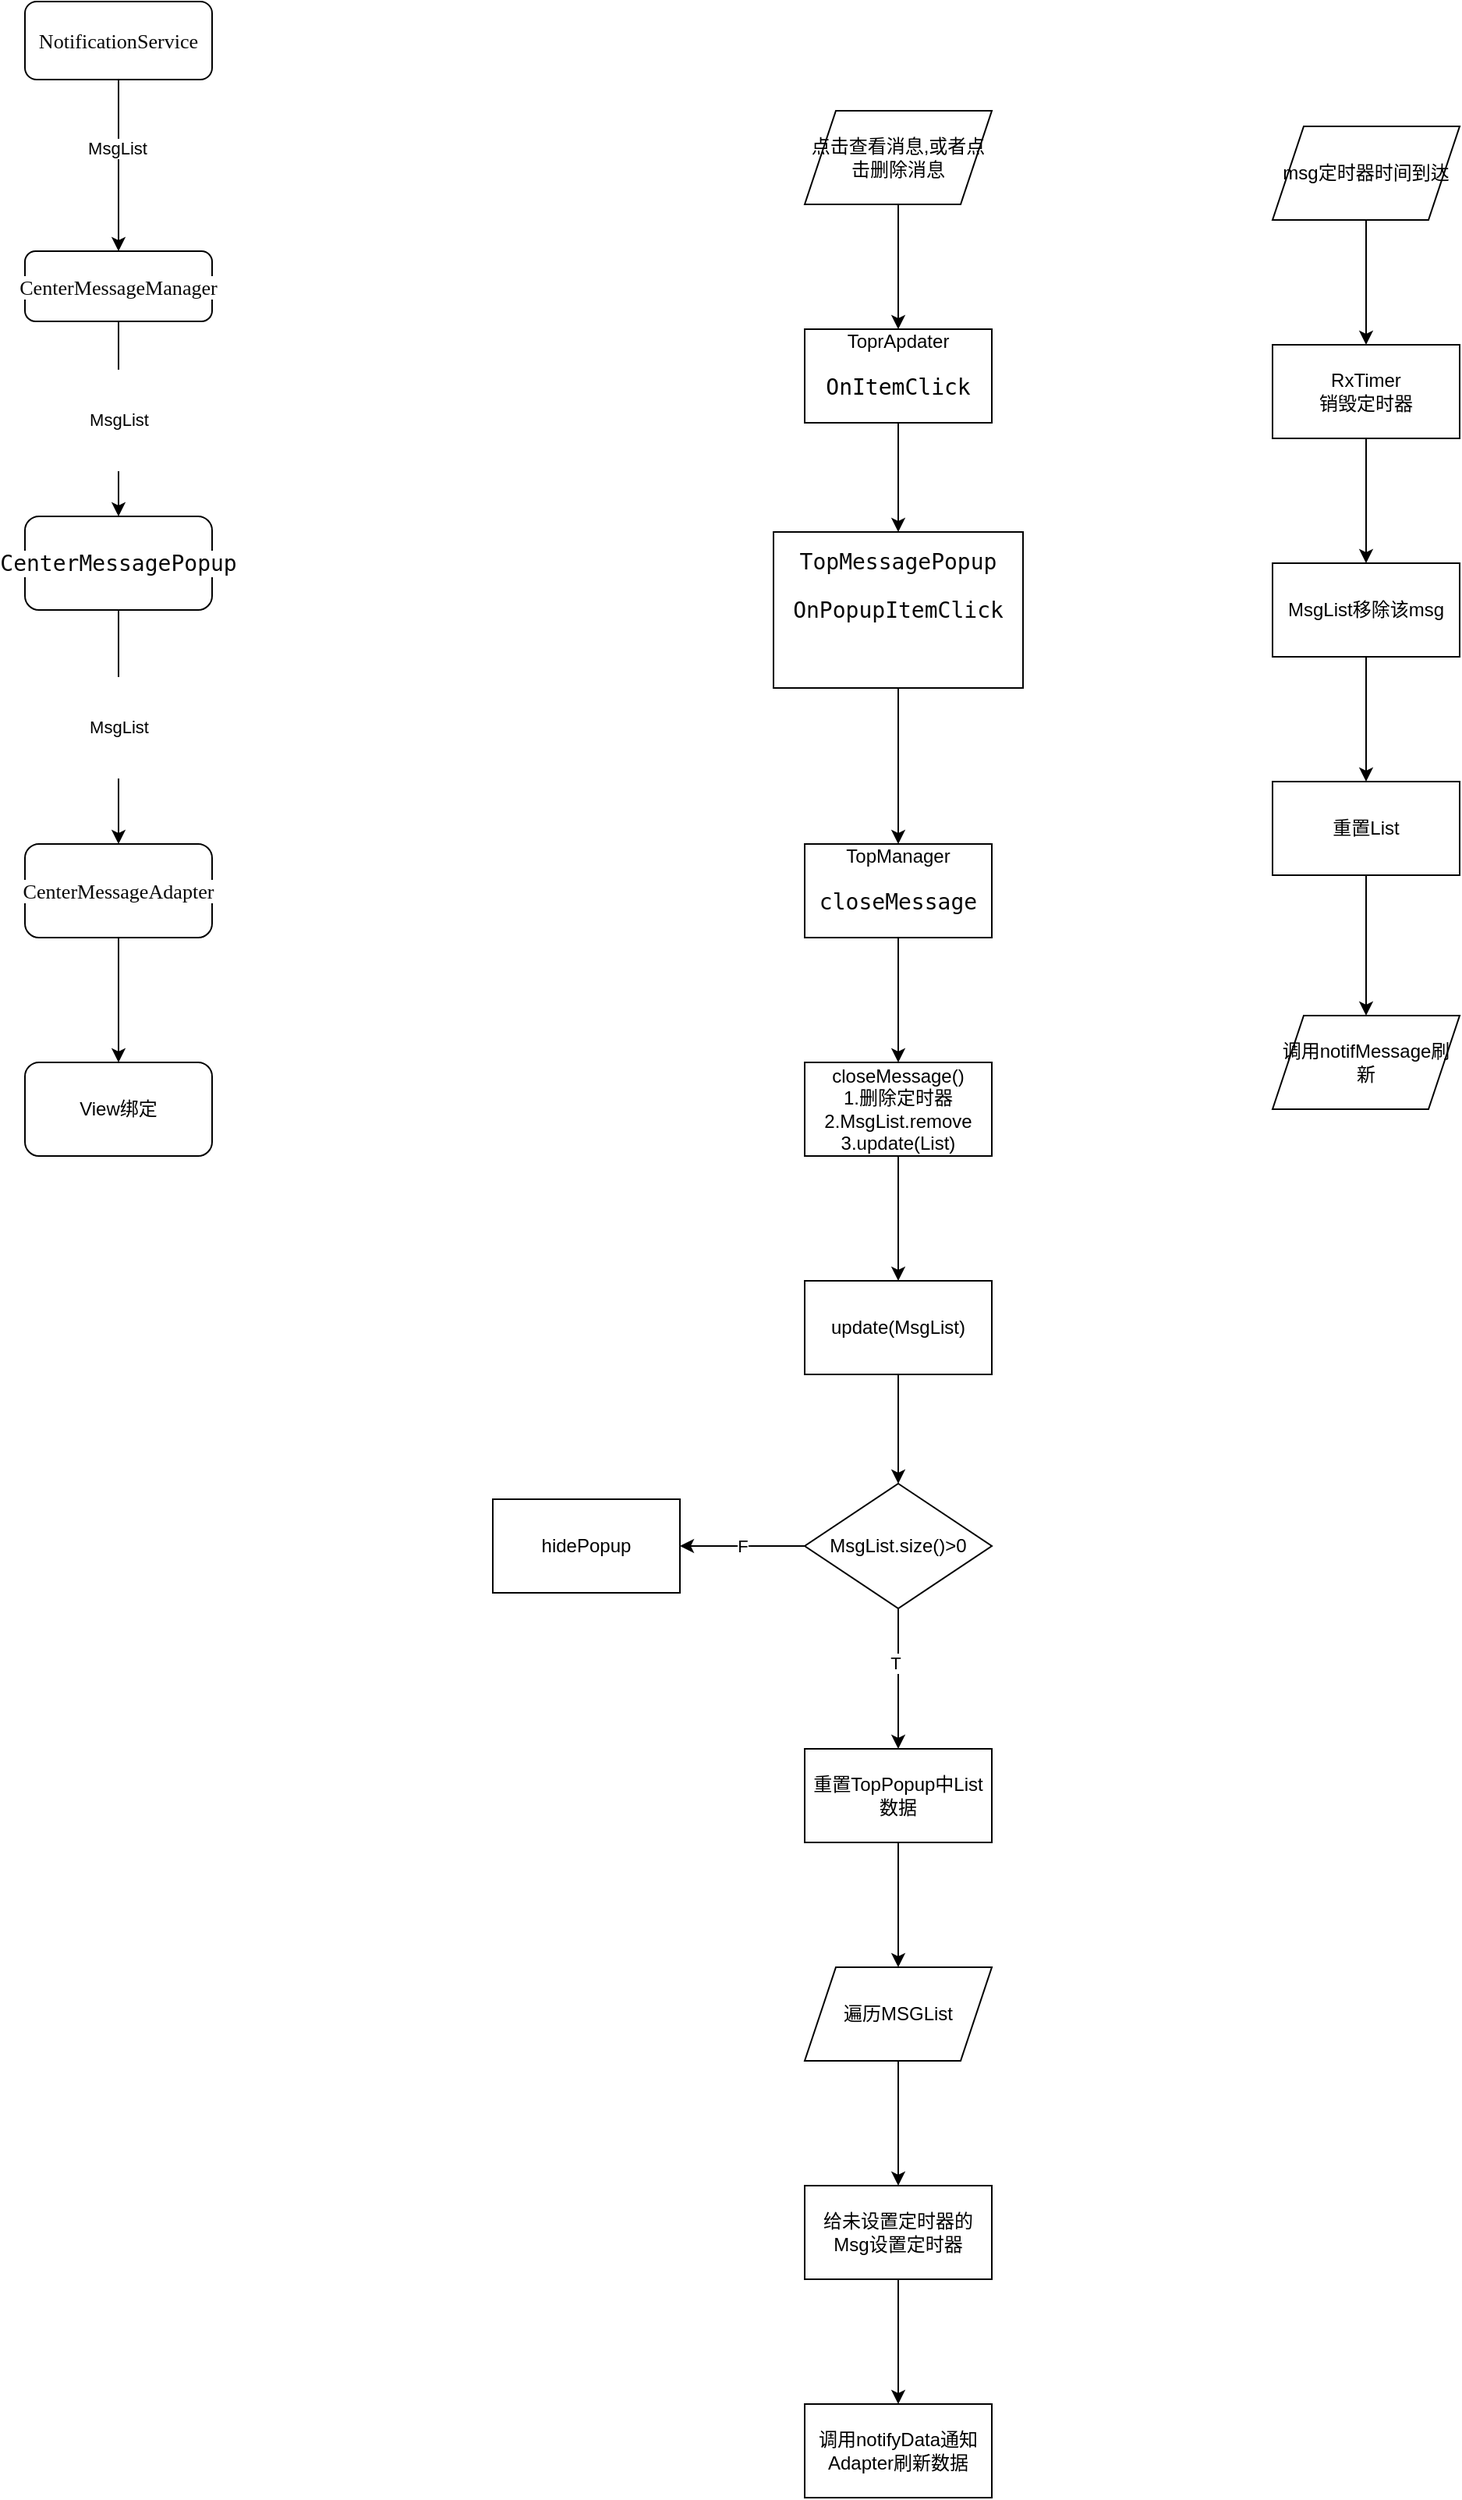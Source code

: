<mxfile version="14.4.3" type="github"><diagram id="mXfyGWNm7GLAnOjU5KL4" name="第 1 页"><mxGraphModel dx="1687" dy="581" grid="1" gridSize="10" guides="1" tooltips="1" connect="1" arrows="1" fold="1" page="1" pageScale="1" pageWidth="827" pageHeight="1169" math="0" shadow="0"><root><mxCell id="0"/><mxCell id="1" parent="0"/><mxCell id="2oL81J-SoRh73JqR2OXz-1" value="" style="edgeStyle=orthogonalEdgeStyle;rounded=0;orthogonalLoop=1;jettySize=auto;html=1;" parent="1" source="2oL81J-SoRh73JqR2OXz-3" target="2oL81J-SoRh73JqR2OXz-5" edge="1"><mxGeometry relative="1" as="geometry"/></mxCell><mxCell id="2oL81J-SoRh73JqR2OXz-2" value="MsgList" style="edgeLabel;html=1;align=center;verticalAlign=middle;resizable=0;points=[];" parent="2oL81J-SoRh73JqR2OXz-1" vertex="1" connectable="0"><mxGeometry x="-0.201" y="-1" relative="1" as="geometry"><mxPoint as="offset"/></mxGeometry></mxCell><mxCell id="2oL81J-SoRh73JqR2OXz-3" value="&lt;pre style=&quot;background-color: #ffffff ; color: #080808 ; font-family: &amp;#34;microsoft yahei ui&amp;#34; ; font-size: 9.8pt&quot;&gt;NotificationService&lt;/pre&gt;" style="rounded=1;whiteSpace=wrap;html=1;" parent="1" vertex="1"><mxGeometry x="-200" y="10" width="120" height="50" as="geometry"/></mxCell><mxCell id="2oL81J-SoRh73JqR2OXz-4" value="&#10;&#10;&lt;span style=&quot;color: rgb(0, 0, 0); font-family: helvetica; font-size: 11px; font-style: normal; font-weight: 400; letter-spacing: normal; text-align: center; text-indent: 0px; text-transform: none; word-spacing: 0px; background-color: rgb(255, 255, 255); display: inline; float: none;&quot;&gt;MsgList&lt;/span&gt;&#10;&#10;" style="edgeStyle=orthogonalEdgeStyle;rounded=0;orthogonalLoop=1;jettySize=auto;html=1;entryX=0.5;entryY=0;entryDx=0;entryDy=0;" parent="1" source="2oL81J-SoRh73JqR2OXz-5" target="2oL81J-SoRh73JqR2OXz-7" edge="1"><mxGeometry relative="1" as="geometry"/></mxCell><mxCell id="2oL81J-SoRh73JqR2OXz-5" value="&lt;pre style=&quot;background-color: #ffffff ; color: #080808 ; font-family: &amp;#34;microsoft yahei ui&amp;#34; ; font-size: 9.8pt&quot;&gt;CenterMessageManager&lt;/pre&gt;" style="whiteSpace=wrap;html=1;rounded=1;" parent="1" vertex="1"><mxGeometry x="-200" y="170" width="120" height="45" as="geometry"/></mxCell><mxCell id="2oL81J-SoRh73JqR2OXz-6" value="&#10;&#10;&lt;span style=&quot;color: rgb(0, 0, 0); font-family: helvetica; font-size: 11px; font-style: normal; font-weight: 400; letter-spacing: normal; text-align: center; text-indent: 0px; text-transform: none; word-spacing: 0px; background-color: rgb(255, 255, 255); display: inline; float: none;&quot;&gt;MsgList&lt;/span&gt;&#10;&#10;" style="edgeStyle=orthogonalEdgeStyle;rounded=0;orthogonalLoop=1;jettySize=auto;html=1;" parent="1" source="2oL81J-SoRh73JqR2OXz-7" target="2oL81J-SoRh73JqR2OXz-9" edge="1"><mxGeometry relative="1" as="geometry"/></mxCell><mxCell id="2oL81J-SoRh73JqR2OXz-7" value="&lt;pre style=&quot;background-color: #ffffff ; color: #080808 ; font-family: &amp;#34;consolas&amp;#34; , monospace ; font-size: 10.5pt&quot;&gt;CenterMessagePopup&lt;/pre&gt;" style="whiteSpace=wrap;html=1;rounded=1;" parent="1" vertex="1"><mxGeometry x="-200" y="340" width="120" height="60" as="geometry"/></mxCell><mxCell id="2oL81J-SoRh73JqR2OXz-8" value="" style="edgeStyle=orthogonalEdgeStyle;rounded=0;orthogonalLoop=1;jettySize=auto;html=1;" parent="1" source="2oL81J-SoRh73JqR2OXz-9" target="2oL81J-SoRh73JqR2OXz-10" edge="1"><mxGeometry relative="1" as="geometry"/></mxCell><mxCell id="2oL81J-SoRh73JqR2OXz-9" value="&lt;pre style=&quot;background-color: #ffffff ; color: #080808 ; font-family: &amp;#34;microsoft yahei ui&amp;#34; ; font-size: 9.8pt&quot;&gt;CenterMessageAdapter&lt;/pre&gt;" style="whiteSpace=wrap;html=1;rounded=1;" parent="1" vertex="1"><mxGeometry x="-200" y="550" width="120" height="60" as="geometry"/></mxCell><mxCell id="2oL81J-SoRh73JqR2OXz-10" value="View绑定" style="whiteSpace=wrap;html=1;rounded=1;" parent="1" vertex="1"><mxGeometry x="-200" y="690" width="120" height="60" as="geometry"/></mxCell><mxCell id="2oL81J-SoRh73JqR2OXz-11" value="" style="edgeStyle=orthogonalEdgeStyle;rounded=0;orthogonalLoop=1;jettySize=auto;html=1;" parent="1" source="2oL81J-SoRh73JqR2OXz-12" target="2oL81J-SoRh73JqR2OXz-14" edge="1"><mxGeometry relative="1" as="geometry"/></mxCell><mxCell id="2oL81J-SoRh73JqR2OXz-12" value="点击查看消息,或者点击删除消息" style="shape=parallelogram;perimeter=parallelogramPerimeter;whiteSpace=wrap;html=1;fixedSize=1;fontFamily=Helvetica;fontSize=12;fontColor=#000000;align=center;strokeColor=#000000;fillColor=#ffffff;" parent="1" vertex="1"><mxGeometry x="300" y="80" width="120" height="60" as="geometry"/></mxCell><mxCell id="2oL81J-SoRh73JqR2OXz-13" value="" style="edgeStyle=orthogonalEdgeStyle;rounded=0;orthogonalLoop=1;jettySize=auto;html=1;" parent="1" source="2oL81J-SoRh73JqR2OXz-14" target="2oL81J-SoRh73JqR2OXz-16" edge="1"><mxGeometry relative="1" as="geometry"/></mxCell><mxCell id="2oL81J-SoRh73JqR2OXz-14" value="ToprApdater&lt;br&gt;&lt;pre style=&quot;background-color: #ffffff ; color: #080808 ; font-family: &amp;#34;consolas&amp;#34; , monospace ; font-size: 10.5pt&quot;&gt;&lt;span style=&quot;color: #000000&quot;&gt;OnItemClick&lt;/span&gt;&lt;/pre&gt;" style="whiteSpace=wrap;html=1;" parent="1" vertex="1"><mxGeometry x="300" y="220" width="120" height="60" as="geometry"/></mxCell><mxCell id="2oL81J-SoRh73JqR2OXz-15" style="edgeStyle=orthogonalEdgeStyle;rounded=0;orthogonalLoop=1;jettySize=auto;html=1;" parent="1" source="2oL81J-SoRh73JqR2OXz-16" target="2oL81J-SoRh73JqR2OXz-18" edge="1"><mxGeometry relative="1" as="geometry"/></mxCell><mxCell id="2oL81J-SoRh73JqR2OXz-16" value="&lt;pre style=&quot;background-color: rgb(255 , 255 , 255) ; color: rgb(8 , 8 , 8) ; font-family: &amp;#34;consolas&amp;#34; , monospace ; font-size: 10.5pt&quot;&gt;&lt;pre style=&quot;font-family: &amp;#34;consolas&amp;#34; , monospace ; font-size: 10.5pt&quot;&gt;&lt;span style=&quot;font-size: 10.5pt&quot;&gt;Top&lt;/span&gt;MessagePopup&lt;br&gt;&lt;pre style=&quot;font-family: &amp;#34;consolas&amp;#34; , monospace ; font-size: 10.5pt&quot;&gt;OnPopupItemClick&lt;/pre&gt;&lt;div&gt;&lt;br&gt;&lt;/div&gt;&lt;/pre&gt;&lt;/pre&gt;" style="whiteSpace=wrap;html=1;" parent="1" vertex="1"><mxGeometry x="280" y="350" width="160" height="100" as="geometry"/></mxCell><mxCell id="2oL81J-SoRh73JqR2OXz-17" value="" style="edgeStyle=orthogonalEdgeStyle;rounded=0;orthogonalLoop=1;jettySize=auto;html=1;" parent="1" source="2oL81J-SoRh73JqR2OXz-18" target="2oL81J-SoRh73JqR2OXz-20" edge="1"><mxGeometry relative="1" as="geometry"/></mxCell><mxCell id="2oL81J-SoRh73JqR2OXz-18" value="TopManager&lt;br&gt;&lt;pre style=&quot;background-color: #ffffff ; color: #080808 ; font-family: &amp;#34;consolas&amp;#34; , monospace ; font-size: 10.5pt&quot;&gt;closeMessage&lt;/pre&gt;" style="rounded=0;whiteSpace=wrap;html=1;" parent="1" vertex="1"><mxGeometry x="300" y="550" width="120" height="60" as="geometry"/></mxCell><mxCell id="2oL81J-SoRh73JqR2OXz-19" value="" style="edgeStyle=orthogonalEdgeStyle;rounded=0;orthogonalLoop=1;jettySize=auto;html=1;" parent="1" source="2oL81J-SoRh73JqR2OXz-20" target="2oL81J-SoRh73JqR2OXz-22" edge="1"><mxGeometry relative="1" as="geometry"/></mxCell><mxCell id="2oL81J-SoRh73JqR2OXz-20" value="closeMessage()&lt;br&gt;1.删除定时器&lt;br&gt;2.MsgList.remove&lt;br&gt;3.update(List)&lt;br&gt;" style="whiteSpace=wrap;html=1;rounded=0;" parent="1" vertex="1"><mxGeometry x="300" y="690" width="120" height="60" as="geometry"/></mxCell><mxCell id="2oL81J-SoRh73JqR2OXz-21" value="" style="edgeStyle=orthogonalEdgeStyle;rounded=0;orthogonalLoop=1;jettySize=auto;html=1;" parent="1" source="2oL81J-SoRh73JqR2OXz-22" target="2oL81J-SoRh73JqR2OXz-26" edge="1"><mxGeometry relative="1" as="geometry"/></mxCell><mxCell id="2oL81J-SoRh73JqR2OXz-22" value="update(MsgList)" style="whiteSpace=wrap;html=1;rounded=0;" parent="1" vertex="1"><mxGeometry x="300" y="830" width="120" height="60" as="geometry"/></mxCell><mxCell id="2oL81J-SoRh73JqR2OXz-23" value="" style="edgeStyle=orthogonalEdgeStyle;rounded=0;orthogonalLoop=1;jettySize=auto;html=1;" parent="1" source="2oL81J-SoRh73JqR2OXz-26" target="2oL81J-SoRh73JqR2OXz-28" edge="1"><mxGeometry relative="1" as="geometry"/></mxCell><mxCell id="2oL81J-SoRh73JqR2OXz-24" value="T" style="edgeLabel;html=1;align=center;verticalAlign=middle;resizable=0;points=[];" parent="2oL81J-SoRh73JqR2OXz-23" vertex="1" connectable="0"><mxGeometry x="-0.235" y="-2" relative="1" as="geometry"><mxPoint as="offset"/></mxGeometry></mxCell><mxCell id="2oL81J-SoRh73JqR2OXz-25" value="F" style="edgeStyle=orthogonalEdgeStyle;rounded=0;orthogonalLoop=1;jettySize=auto;html=1;" parent="1" source="2oL81J-SoRh73JqR2OXz-26" target="2oL81J-SoRh73JqR2OXz-29" edge="1"><mxGeometry relative="1" as="geometry"/></mxCell><mxCell id="2oL81J-SoRh73JqR2OXz-26" value="MsgList.size()&amp;gt;0&lt;br&gt;" style="rhombus;whiteSpace=wrap;html=1;rounded=0;" parent="1" vertex="1"><mxGeometry x="300" y="960" width="120" height="80" as="geometry"/></mxCell><mxCell id="2oL81J-SoRh73JqR2OXz-27" value="" style="edgeStyle=orthogonalEdgeStyle;rounded=0;orthogonalLoop=1;jettySize=auto;html=1;" parent="1" source="2oL81J-SoRh73JqR2OXz-28" target="2oL81J-SoRh73JqR2OXz-31" edge="1"><mxGeometry relative="1" as="geometry"/></mxCell><mxCell id="2oL81J-SoRh73JqR2OXz-28" value="重置TopPopup中List数据" style="whiteSpace=wrap;html=1;rounded=0;" parent="1" vertex="1"><mxGeometry x="300" y="1130" width="120" height="60" as="geometry"/></mxCell><mxCell id="2oL81J-SoRh73JqR2OXz-29" value="hidePopup" style="whiteSpace=wrap;html=1;rounded=0;" parent="1" vertex="1"><mxGeometry x="100" y="970" width="120" height="60" as="geometry"/></mxCell><mxCell id="2oL81J-SoRh73JqR2OXz-30" value="" style="edgeStyle=orthogonalEdgeStyle;rounded=0;orthogonalLoop=1;jettySize=auto;html=1;" parent="1" source="2oL81J-SoRh73JqR2OXz-31" target="2oL81J-SoRh73JqR2OXz-33" edge="1"><mxGeometry relative="1" as="geometry"/></mxCell><mxCell id="2oL81J-SoRh73JqR2OXz-31" value="遍历MSGList" style="shape=parallelogram;perimeter=parallelogramPerimeter;whiteSpace=wrap;html=1;fixedSize=1;fontFamily=Helvetica;fontSize=12;fontColor=#000000;align=center;strokeColor=#000000;fillColor=#ffffff;" parent="1" vertex="1"><mxGeometry x="300" y="1270" width="120" height="60" as="geometry"/></mxCell><mxCell id="2oL81J-SoRh73JqR2OXz-32" value="" style="edgeStyle=orthogonalEdgeStyle;rounded=0;orthogonalLoop=1;jettySize=auto;html=1;" parent="1" source="2oL81J-SoRh73JqR2OXz-33" target="2oL81J-SoRh73JqR2OXz-34" edge="1"><mxGeometry relative="1" as="geometry"/></mxCell><mxCell id="2oL81J-SoRh73JqR2OXz-33" value="给未设置定时器的Msg设置定时器" style="whiteSpace=wrap;html=1;" parent="1" vertex="1"><mxGeometry x="300" y="1410" width="120" height="60" as="geometry"/></mxCell><mxCell id="2oL81J-SoRh73JqR2OXz-34" value="调用notifyData通知Adapter刷新数据" style="whiteSpace=wrap;html=1;" parent="1" vertex="1"><mxGeometry x="300" y="1550" width="120" height="60" as="geometry"/></mxCell><mxCell id="2oL81J-SoRh73JqR2OXz-35" value="" style="edgeStyle=orthogonalEdgeStyle;rounded=0;orthogonalLoop=1;jettySize=auto;html=1;" parent="1" source="2oL81J-SoRh73JqR2OXz-36" target="2oL81J-SoRh73JqR2OXz-38" edge="1"><mxGeometry relative="1" as="geometry"/></mxCell><mxCell id="2oL81J-SoRh73JqR2OXz-36" value="msg定时器时间到达" style="shape=parallelogram;perimeter=parallelogramPerimeter;whiteSpace=wrap;html=1;fixedSize=1;" parent="1" vertex="1"><mxGeometry x="600" y="90" width="120" height="60" as="geometry"/></mxCell><mxCell id="2oL81J-SoRh73JqR2OXz-37" value="" style="edgeStyle=orthogonalEdgeStyle;rounded=0;orthogonalLoop=1;jettySize=auto;html=1;" parent="1" source="2oL81J-SoRh73JqR2OXz-38" target="2oL81J-SoRh73JqR2OXz-40" edge="1"><mxGeometry relative="1" as="geometry"/></mxCell><mxCell id="2oL81J-SoRh73JqR2OXz-38" value="RxTimer&lt;br&gt;销毁定时器&lt;br&gt;" style="whiteSpace=wrap;html=1;" parent="1" vertex="1"><mxGeometry x="600" y="230" width="120" height="60" as="geometry"/></mxCell><mxCell id="2oL81J-SoRh73JqR2OXz-39" value="" style="edgeStyle=orthogonalEdgeStyle;rounded=0;orthogonalLoop=1;jettySize=auto;html=1;" parent="1" source="2oL81J-SoRh73JqR2OXz-40" target="2oL81J-SoRh73JqR2OXz-43" edge="1"><mxGeometry relative="1" as="geometry"/></mxCell><mxCell id="2oL81J-SoRh73JqR2OXz-40" value="MsgList移除该msg" style="whiteSpace=wrap;html=1;" parent="1" vertex="1"><mxGeometry x="600" y="370" width="120" height="60" as="geometry"/></mxCell><mxCell id="2oL81J-SoRh73JqR2OXz-41" value="调用notifMessage刷新" style="shape=parallelogram;perimeter=parallelogramPerimeter;whiteSpace=wrap;html=1;fixedSize=1;" parent="1" vertex="1"><mxGeometry x="600" y="660" width="120" height="60" as="geometry"/></mxCell><mxCell id="2oL81J-SoRh73JqR2OXz-42" value="" style="edgeStyle=orthogonalEdgeStyle;rounded=0;orthogonalLoop=1;jettySize=auto;html=1;" parent="1" source="2oL81J-SoRh73JqR2OXz-43" target="2oL81J-SoRh73JqR2OXz-41" edge="1"><mxGeometry relative="1" as="geometry"/></mxCell><mxCell id="2oL81J-SoRh73JqR2OXz-43" value="重置List" style="whiteSpace=wrap;html=1;" parent="1" vertex="1"><mxGeometry x="600" y="510" width="120" height="60" as="geometry"/></mxCell></root></mxGraphModel></diagram></mxfile>